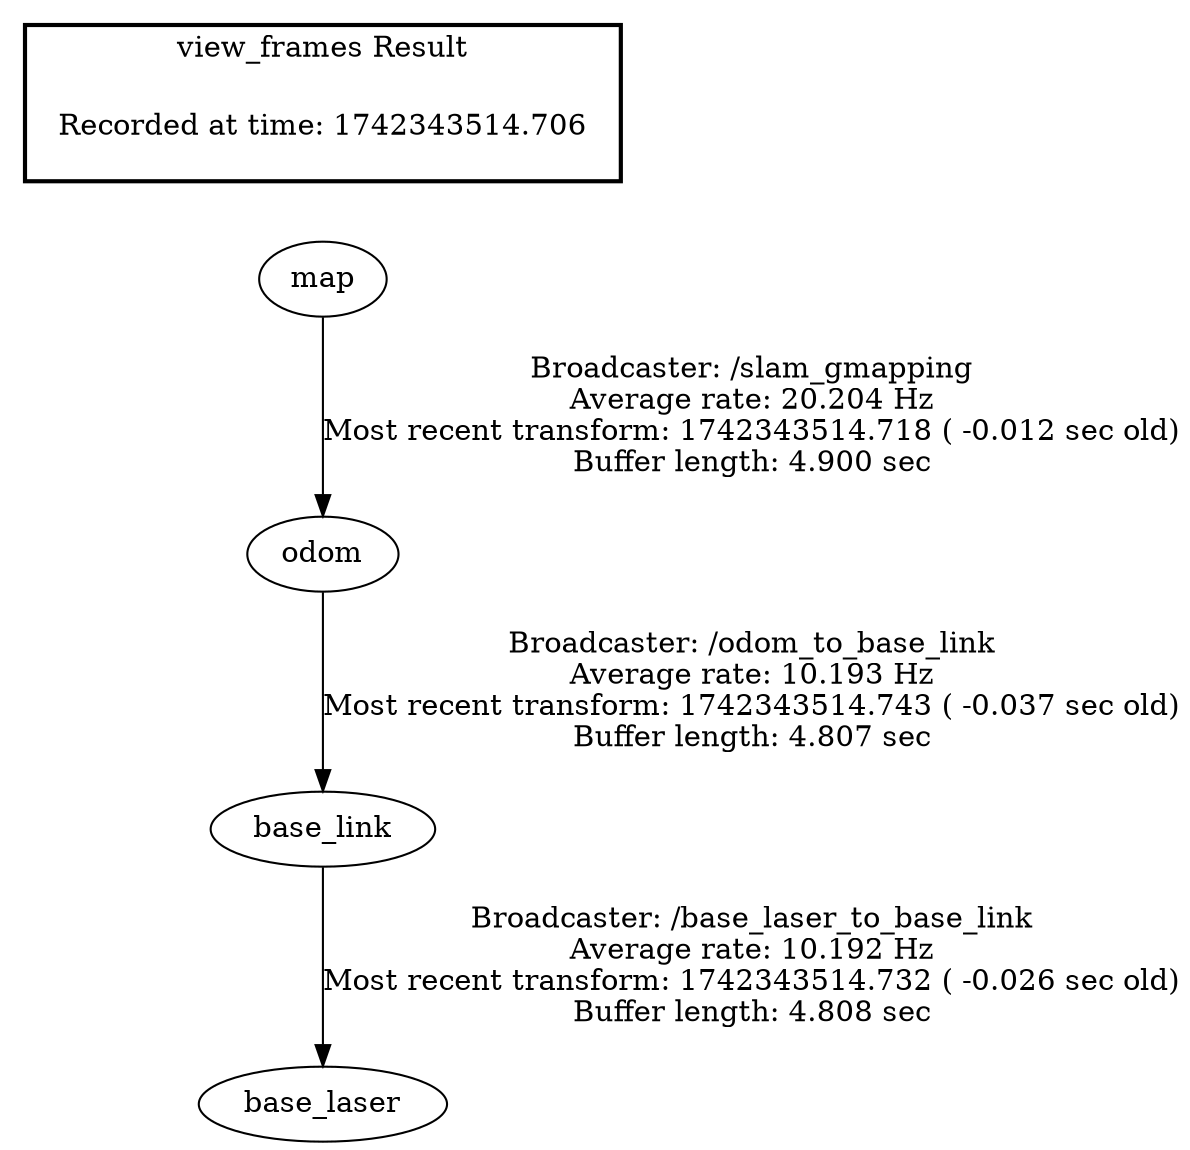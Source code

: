 digraph G {
"map" -> "odom"[label="Broadcaster: /slam_gmapping\nAverage rate: 20.204 Hz\nMost recent transform: 1742343514.718 ( -0.012 sec old)\nBuffer length: 4.900 sec\n"];
"base_link" -> "base_laser"[label="Broadcaster: /base_laser_to_base_link\nAverage rate: 10.192 Hz\nMost recent transform: 1742343514.732 ( -0.026 sec old)\nBuffer length: 4.808 sec\n"];
"odom" -> "base_link"[label="Broadcaster: /odom_to_base_link\nAverage rate: 10.193 Hz\nMost recent transform: 1742343514.743 ( -0.037 sec old)\nBuffer length: 4.807 sec\n"];
edge [style=invis];
 subgraph cluster_legend { style=bold; color=black; label ="view_frames Result";
"Recorded at time: 1742343514.706"[ shape=plaintext ] ;
 }->"map";
}